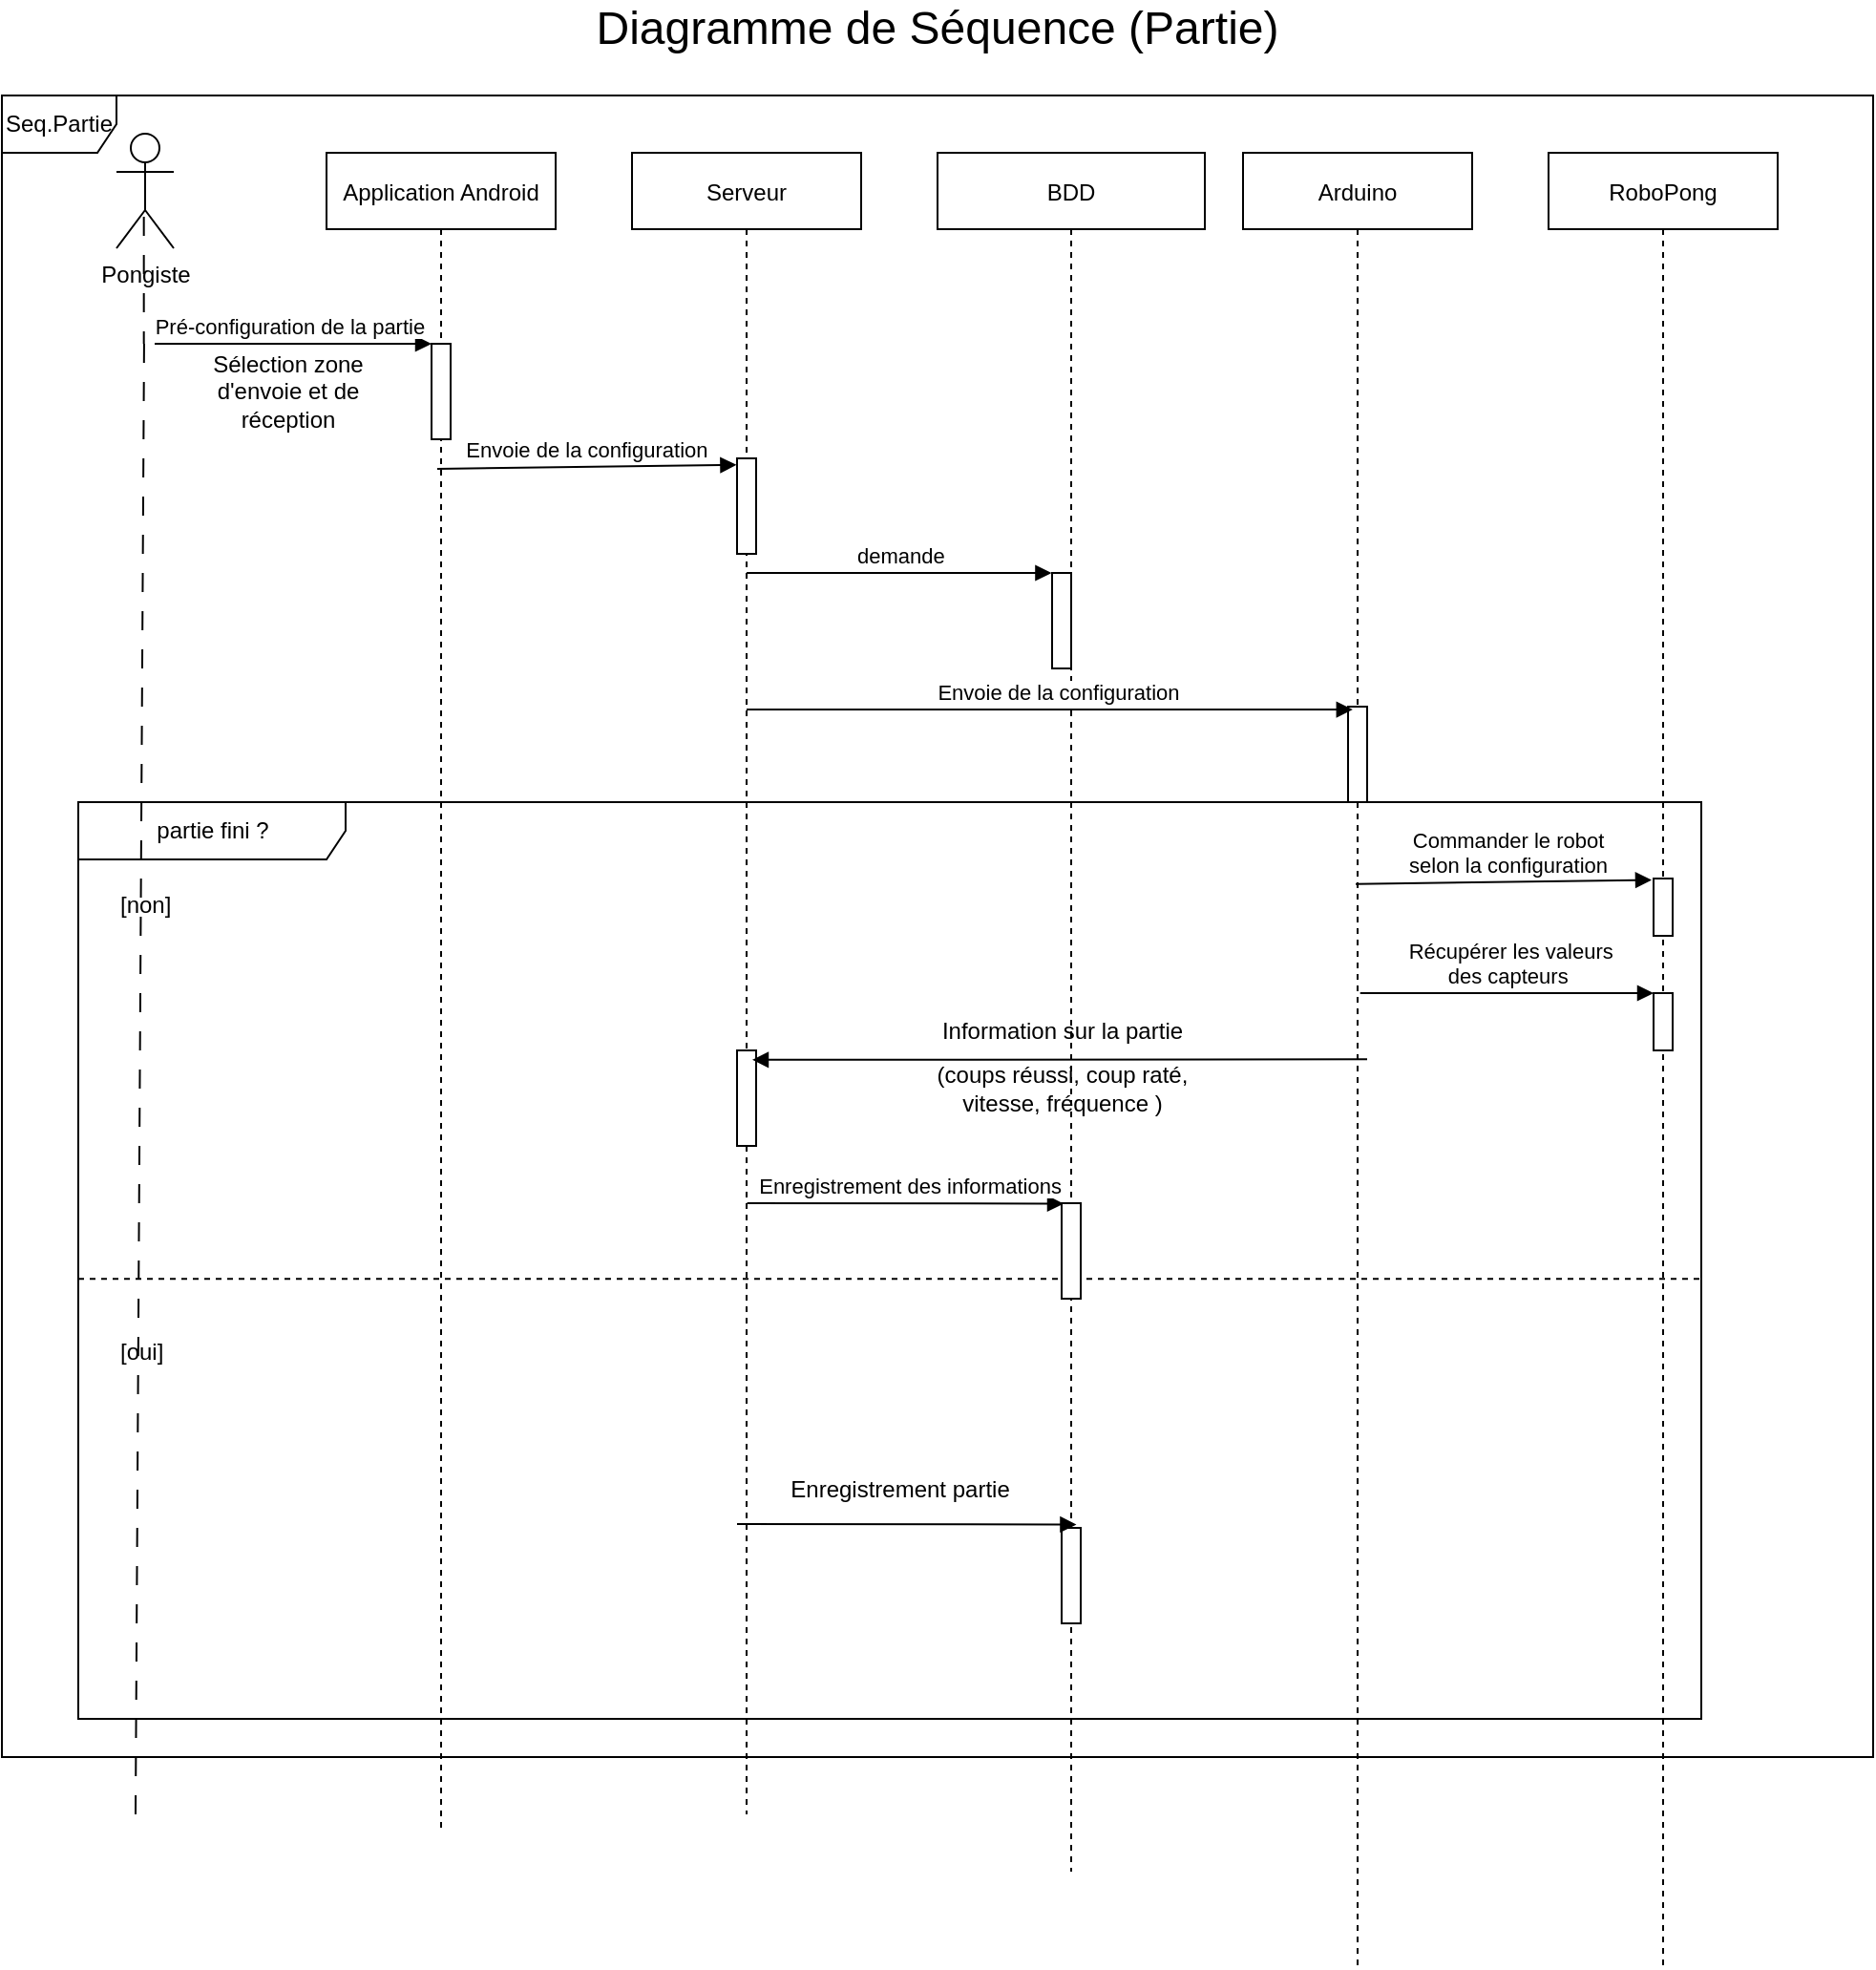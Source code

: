 <mxfile version="17.4.2" type="device"><diagram id="kgpKYQtTHZ0yAKxKKP6v" name="Page-1"><mxGraphModel dx="1888" dy="641" grid="1" gridSize="10" guides="1" tooltips="1" connect="1" arrows="1" fold="1" page="1" pageScale="1" pageWidth="850" pageHeight="1100" math="0" shadow="0"><root><mxCell id="0"/><mxCell id="1" parent="0"/><mxCell id="tktHycD1EpjCFMrWEXnB-33" value="partie fini ?" style="shape=umlFrame;tabWidth=110;tabHeight=30;tabPosition=left;html=1;boundedLbl=1;labelInHeader=1;width=140;height=30;" parent="1" vertex="1"><mxGeometry x="-750" y="490" width="850" height="480" as="geometry"/></mxCell><mxCell id="tktHycD1EpjCFMrWEXnB-34" value="[non]" style="text" parent="tktHycD1EpjCFMrWEXnB-33" vertex="1"><mxGeometry width="100" height="20" relative="1" as="geometry"><mxPoint x="20" y="40" as="offset"/></mxGeometry></mxCell><mxCell id="tktHycD1EpjCFMrWEXnB-35" value="[oui]" style="line;strokeWidth=1;dashed=1;labelPosition=center;verticalLabelPosition=bottom;align=left;verticalAlign=top;spacingLeft=20;spacingTop=15;" parent="tktHycD1EpjCFMrWEXnB-33" vertex="1"><mxGeometry y="240.0" width="850.0" height="19.2" as="geometry"/></mxCell><mxCell id="tktHycD1EpjCFMrWEXnB-3" value="Seq.Partie" style="shape=umlFrame;whiteSpace=wrap;html=1;" parent="1" vertex="1"><mxGeometry x="-790" y="120" width="980" height="870" as="geometry"/></mxCell><mxCell id="3nuBFxr9cyL0pnOWT2aG-1" value="Application Android" style="shape=umlLifeline;perimeter=lifelinePerimeter;container=1;collapsible=0;recursiveResize=0;rounded=0;shadow=0;strokeWidth=1;" parent="1" vertex="1"><mxGeometry x="-620" y="150" width="120" height="880" as="geometry"/></mxCell><mxCell id="3nuBFxr9cyL0pnOWT2aG-6" value="" style="points=[];perimeter=orthogonalPerimeter;rounded=0;shadow=0;strokeWidth=1;" parent="3nuBFxr9cyL0pnOWT2aG-1" vertex="1"><mxGeometry x="55" y="100" width="10" height="50" as="geometry"/></mxCell><mxCell id="3nuBFxr9cyL0pnOWT2aG-5" value="Serveur" style="shape=umlLifeline;perimeter=lifelinePerimeter;container=1;collapsible=0;recursiveResize=0;rounded=0;shadow=0;strokeWidth=1;" parent="1" vertex="1"><mxGeometry x="-460" y="150" width="120" height="870" as="geometry"/></mxCell><mxCell id="3nuBFxr9cyL0pnOWT2aG-4" value="" style="points=[];perimeter=orthogonalPerimeter;rounded=0;shadow=0;strokeWidth=1;" parent="3nuBFxr9cyL0pnOWT2aG-5" vertex="1"><mxGeometry x="55" y="160" width="10" height="50" as="geometry"/></mxCell><mxCell id="tktHycD1EpjCFMrWEXnB-20" value="" style="points=[];perimeter=orthogonalPerimeter;rounded=0;shadow=0;strokeWidth=1;" parent="3nuBFxr9cyL0pnOWT2aG-5" vertex="1"><mxGeometry x="55" y="470" width="10" height="50" as="geometry"/></mxCell><mxCell id="UlMLXvlEbIN0CuCiislI-18" value="demande " style="verticalAlign=bottom;endArrow=block;entryX=-0.028;entryY=0.068;shadow=0;strokeWidth=1;entryDx=0;entryDy=0;entryPerimeter=0;" parent="3nuBFxr9cyL0pnOWT2aG-5" edge="1"><mxGeometry x="0.03" relative="1" as="geometry"><mxPoint x="60" y="220" as="sourcePoint"/><mxPoint x="219.72" y="220" as="targetPoint"/><mxPoint as="offset"/></mxGeometry></mxCell><mxCell id="3nuBFxr9cyL0pnOWT2aG-8" value="Pré-configuration de la partie " style="verticalAlign=bottom;endArrow=block;entryX=0;entryY=0;shadow=0;strokeWidth=1;" parent="1" target="3nuBFxr9cyL0pnOWT2aG-6" edge="1"><mxGeometry relative="1" as="geometry"><mxPoint x="-710" y="250" as="sourcePoint"/></mxGeometry></mxCell><mxCell id="UlMLXvlEbIN0CuCiislI-1" value="Pongiste&lt;br&gt;" style="shape=umlActor;verticalLabelPosition=bottom;verticalAlign=top;html=1;" parent="1" vertex="1"><mxGeometry x="-730" y="140" width="30" height="60" as="geometry"/></mxCell><mxCell id="UlMLXvlEbIN0CuCiislI-2" value="BDD" style="shape=umlLifeline;perimeter=lifelinePerimeter;container=1;collapsible=0;recursiveResize=0;rounded=0;shadow=0;strokeWidth=1;" parent="1" vertex="1"><mxGeometry x="-300" y="150" width="140" height="900" as="geometry"/></mxCell><mxCell id="UlMLXvlEbIN0CuCiislI-3" value="" style="points=[];perimeter=orthogonalPerimeter;rounded=0;shadow=0;strokeWidth=1;" parent="UlMLXvlEbIN0CuCiislI-2" vertex="1"><mxGeometry x="60" y="220" width="10" height="50" as="geometry"/></mxCell><mxCell id="tktHycD1EpjCFMrWEXnB-22" value="Information sur la partie" style="text;html=1;align=center;verticalAlign=middle;resizable=0;points=[];autosize=1;strokeColor=none;fillColor=none;" parent="UlMLXvlEbIN0CuCiislI-2" vertex="1"><mxGeometry x="-5" y="450" width="140" height="20" as="geometry"/></mxCell><mxCell id="tktHycD1EpjCFMrWEXnB-23" value="(coups réussi, coup raté, &lt;br&gt;vitesse, fréquence )" style="text;html=1;align=center;verticalAlign=middle;resizable=0;points=[];autosize=1;strokeColor=none;fillColor=none;" parent="UlMLXvlEbIN0CuCiislI-2" vertex="1"><mxGeometry x="-10" y="475" width="150" height="30" as="geometry"/></mxCell><mxCell id="tktHycD1EpjCFMrWEXnB-37" value="Enregistrement partie" style="text;html=1;align=center;verticalAlign=middle;resizable=0;points=[];autosize=1;strokeColor=none;fillColor=none;" parent="UlMLXvlEbIN0CuCiislI-2" vertex="1"><mxGeometry x="-85" y="690" width="130" height="20" as="geometry"/></mxCell><mxCell id="tktHycD1EpjCFMrWEXnB-30" value="" style="points=[];perimeter=orthogonalPerimeter;rounded=0;shadow=0;strokeWidth=1;" parent="UlMLXvlEbIN0CuCiislI-2" vertex="1"><mxGeometry x="65" y="720" width="10" height="50" as="geometry"/></mxCell><mxCell id="tktHycD1EpjCFMrWEXnB-41" value="" style="points=[];perimeter=orthogonalPerimeter;rounded=0;shadow=0;strokeWidth=1;" parent="UlMLXvlEbIN0CuCiislI-2" vertex="1"><mxGeometry x="65" y="550" width="10" height="50" as="geometry"/></mxCell><mxCell id="tktHycD1EpjCFMrWEXnB-42" value="Enregistrement des informations" style="verticalAlign=bottom;endArrow=block;entryX=0.1;entryY=0.005;shadow=0;strokeWidth=1;entryDx=0;entryDy=0;entryPerimeter=0;" parent="UlMLXvlEbIN0CuCiislI-2" target="tktHycD1EpjCFMrWEXnB-41" edge="1"><mxGeometry x="0.03" relative="1" as="geometry"><mxPoint x="-99.72" y="550" as="sourcePoint"/><mxPoint x="60.0" y="550" as="targetPoint"/><mxPoint as="offset"/></mxGeometry></mxCell><mxCell id="UlMLXvlEbIN0CuCiislI-4" value="" style="endArrow=none;startArrow=none;endFill=0;startFill=0;endSize=8;html=1;verticalAlign=bottom;dashed=1;labelBackgroundColor=none;dashPattern=10 10;rounded=0;" parent="1" edge="1"><mxGeometry width="160" relative="1" as="geometry"><mxPoint x="-715.53" y="250" as="sourcePoint"/><mxPoint x="-720" y="1020" as="targetPoint"/></mxGeometry></mxCell><mxCell id="UlMLXvlEbIN0CuCiislI-5" value="Arduino" style="shape=umlLifeline;perimeter=lifelinePerimeter;container=1;collapsible=0;recursiveResize=0;rounded=0;shadow=0;strokeWidth=1;" parent="1" vertex="1"><mxGeometry x="-140" y="150" width="120" height="950" as="geometry"/></mxCell><mxCell id="tktHycD1EpjCFMrWEXnB-9" value="" style="points=[];perimeter=orthogonalPerimeter;rounded=0;shadow=0;strokeWidth=1;" parent="UlMLXvlEbIN0CuCiislI-5" vertex="1"><mxGeometry x="55" y="290" width="10" height="50" as="geometry"/></mxCell><mxCell id="UlMLXvlEbIN0CuCiislI-8" value="RoboPong" style="shape=umlLifeline;perimeter=lifelinePerimeter;container=1;collapsible=0;recursiveResize=0;rounded=0;shadow=0;strokeWidth=1;" parent="1" vertex="1"><mxGeometry x="20" y="150" width="120" height="950" as="geometry"/></mxCell><mxCell id="tktHycD1EpjCFMrWEXnB-10" value="" style="points=[];perimeter=orthogonalPerimeter;rounded=0;shadow=0;strokeWidth=1;" parent="UlMLXvlEbIN0CuCiislI-8" vertex="1"><mxGeometry x="55" y="380" width="10" height="30" as="geometry"/></mxCell><mxCell id="tktHycD1EpjCFMrWEXnB-13" value="" style="points=[];perimeter=orthogonalPerimeter;rounded=0;shadow=0;strokeWidth=1;" parent="UlMLXvlEbIN0CuCiislI-8" vertex="1"><mxGeometry x="55" y="440" width="10" height="30" as="geometry"/></mxCell><mxCell id="tktHycD1EpjCFMrWEXnB-14" value="Récupérer les valeurs &#10;des capteurs " style="verticalAlign=bottom;endArrow=block;shadow=0;strokeWidth=1;exitX=0.503;exitY=0.501;exitDx=0;exitDy=0;exitPerimeter=0;" parent="UlMLXvlEbIN0CuCiislI-8" edge="1"><mxGeometry x="0.03" relative="1" as="geometry"><mxPoint x="-98.64" y="440.0" as="sourcePoint"/><mxPoint x="55" y="440" as="targetPoint"/><mxPoint as="offset"/><Array as="points"/></mxGeometry></mxCell><mxCell id="UlMLXvlEbIN0CuCiislI-10" value="" style="endArrow=none;startArrow=none;endFill=0;startFill=0;endSize=8;html=1;verticalAlign=bottom;dashed=1;labelBackgroundColor=none;dashPattern=10 10;rounded=0;exitX=0.478;exitY=0.725;exitDx=0;exitDy=0;exitPerimeter=0;" parent="1" source="UlMLXvlEbIN0CuCiislI-1" edge="1"><mxGeometry width="160" relative="1" as="geometry"><mxPoint x="-715.66" y="193.5" as="sourcePoint"/><mxPoint x="-715.66" y="250" as="targetPoint"/></mxGeometry></mxCell><UserObject label="&lt;span style=&quot;text-align: left&quot;&gt;Sélection zone d'envoie et de réception&lt;/span&gt;" placeholders="1" name="Variable" id="UlMLXvlEbIN0CuCiislI-14"><mxCell style="text;html=1;strokeColor=none;fillColor=none;align=center;verticalAlign=middle;whiteSpace=wrap;overflow=hidden;" parent="1" vertex="1"><mxGeometry x="-690" y="245" width="100" height="60" as="geometry"/></mxCell></UserObject><mxCell id="UlMLXvlEbIN0CuCiislI-16" value="Envoie de la configuration" style="verticalAlign=bottom;endArrow=block;entryX=-0.028;entryY=0.068;shadow=0;strokeWidth=1;entryDx=0;entryDy=0;entryPerimeter=0;exitX=0.483;exitY=0.188;exitDx=0;exitDy=0;exitPerimeter=0;" parent="1" source="3nuBFxr9cyL0pnOWT2aG-1" target="3nuBFxr9cyL0pnOWT2aG-4" edge="1"><mxGeometry relative="1" as="geometry"><mxPoint x="-555.0" y="350" as="sourcePoint"/><mxPoint x="-410" y="350" as="targetPoint"/></mxGeometry></mxCell><mxCell id="tktHycD1EpjCFMrWEXnB-6" value="Envoie de la configuration" style="verticalAlign=bottom;endArrow=block;shadow=0;strokeWidth=1;entryX=0.241;entryY=0.031;entryDx=0;entryDy=0;entryPerimeter=0;" parent="1" source="3nuBFxr9cyL0pnOWT2aG-5" target="tktHycD1EpjCFMrWEXnB-9" edge="1"><mxGeometry x="0.03" relative="1" as="geometry"><mxPoint x="-240" y="442" as="sourcePoint"/><mxPoint x="-240" y="479" as="targetPoint"/><mxPoint as="offset"/><Array as="points"/></mxGeometry></mxCell><mxCell id="tktHycD1EpjCFMrWEXnB-11" value="Commander le robot &#10;selon la configuration" style="verticalAlign=bottom;endArrow=block;shadow=0;strokeWidth=1;entryX=-0.1;entryY=0.025;entryDx=0;entryDy=0;entryPerimeter=0;exitX=0.492;exitY=0.403;exitDx=0;exitDy=0;exitPerimeter=0;" parent="1" source="UlMLXvlEbIN0CuCiislI-5" target="tktHycD1EpjCFMrWEXnB-10" edge="1"><mxGeometry x="0.03" relative="1" as="geometry"><mxPoint x="-90" y="530" as="sourcePoint"/><mxPoint x="227.91" y="530" as="targetPoint"/><mxPoint as="offset"/><Array as="points"/></mxGeometry></mxCell><mxCell id="tktHycD1EpjCFMrWEXnB-21" value="" style="verticalAlign=bottom;endArrow=block;shadow=0;strokeWidth=1;entryX=0.3;entryY=-0.015;entryDx=0;entryDy=0;entryPerimeter=0;" parent="1" edge="1"><mxGeometry x="0.03" relative="1" as="geometry"><mxPoint x="-75" y="624.68" as="sourcePoint"/><mxPoint x="-397.0" y="624.93" as="targetPoint"/><mxPoint as="offset"/><Array as="points"/></mxGeometry></mxCell><mxCell id="tktHycD1EpjCFMrWEXnB-31" value="" style="verticalAlign=bottom;endArrow=block;shadow=0;strokeWidth=1;entryX=0.773;entryY=-0.035;entryDx=0;entryDy=0;entryPerimeter=0;" parent="1" target="tktHycD1EpjCFMrWEXnB-30" edge="1"><mxGeometry x="0.03" relative="1" as="geometry"><mxPoint x="-405" y="868" as="sourcePoint"/><mxPoint x="-402" y="820.25" as="targetPoint"/><mxPoint as="offset"/><Array as="points"/></mxGeometry></mxCell><mxCell id="yaLDn6XDOKF3t5PUi_A4-1" value="&lt;font style=&quot;font-size: 24px&quot;&gt;Diagramme de Séquence (Partie)&lt;/font&gt;" style="text;html=1;strokeColor=none;fillColor=none;align=center;verticalAlign=middle;whiteSpace=wrap;rounded=0;" parent="1" vertex="1"><mxGeometry x="-510" y="70" width="420" height="30" as="geometry"/></mxCell></root></mxGraphModel></diagram></mxfile>
